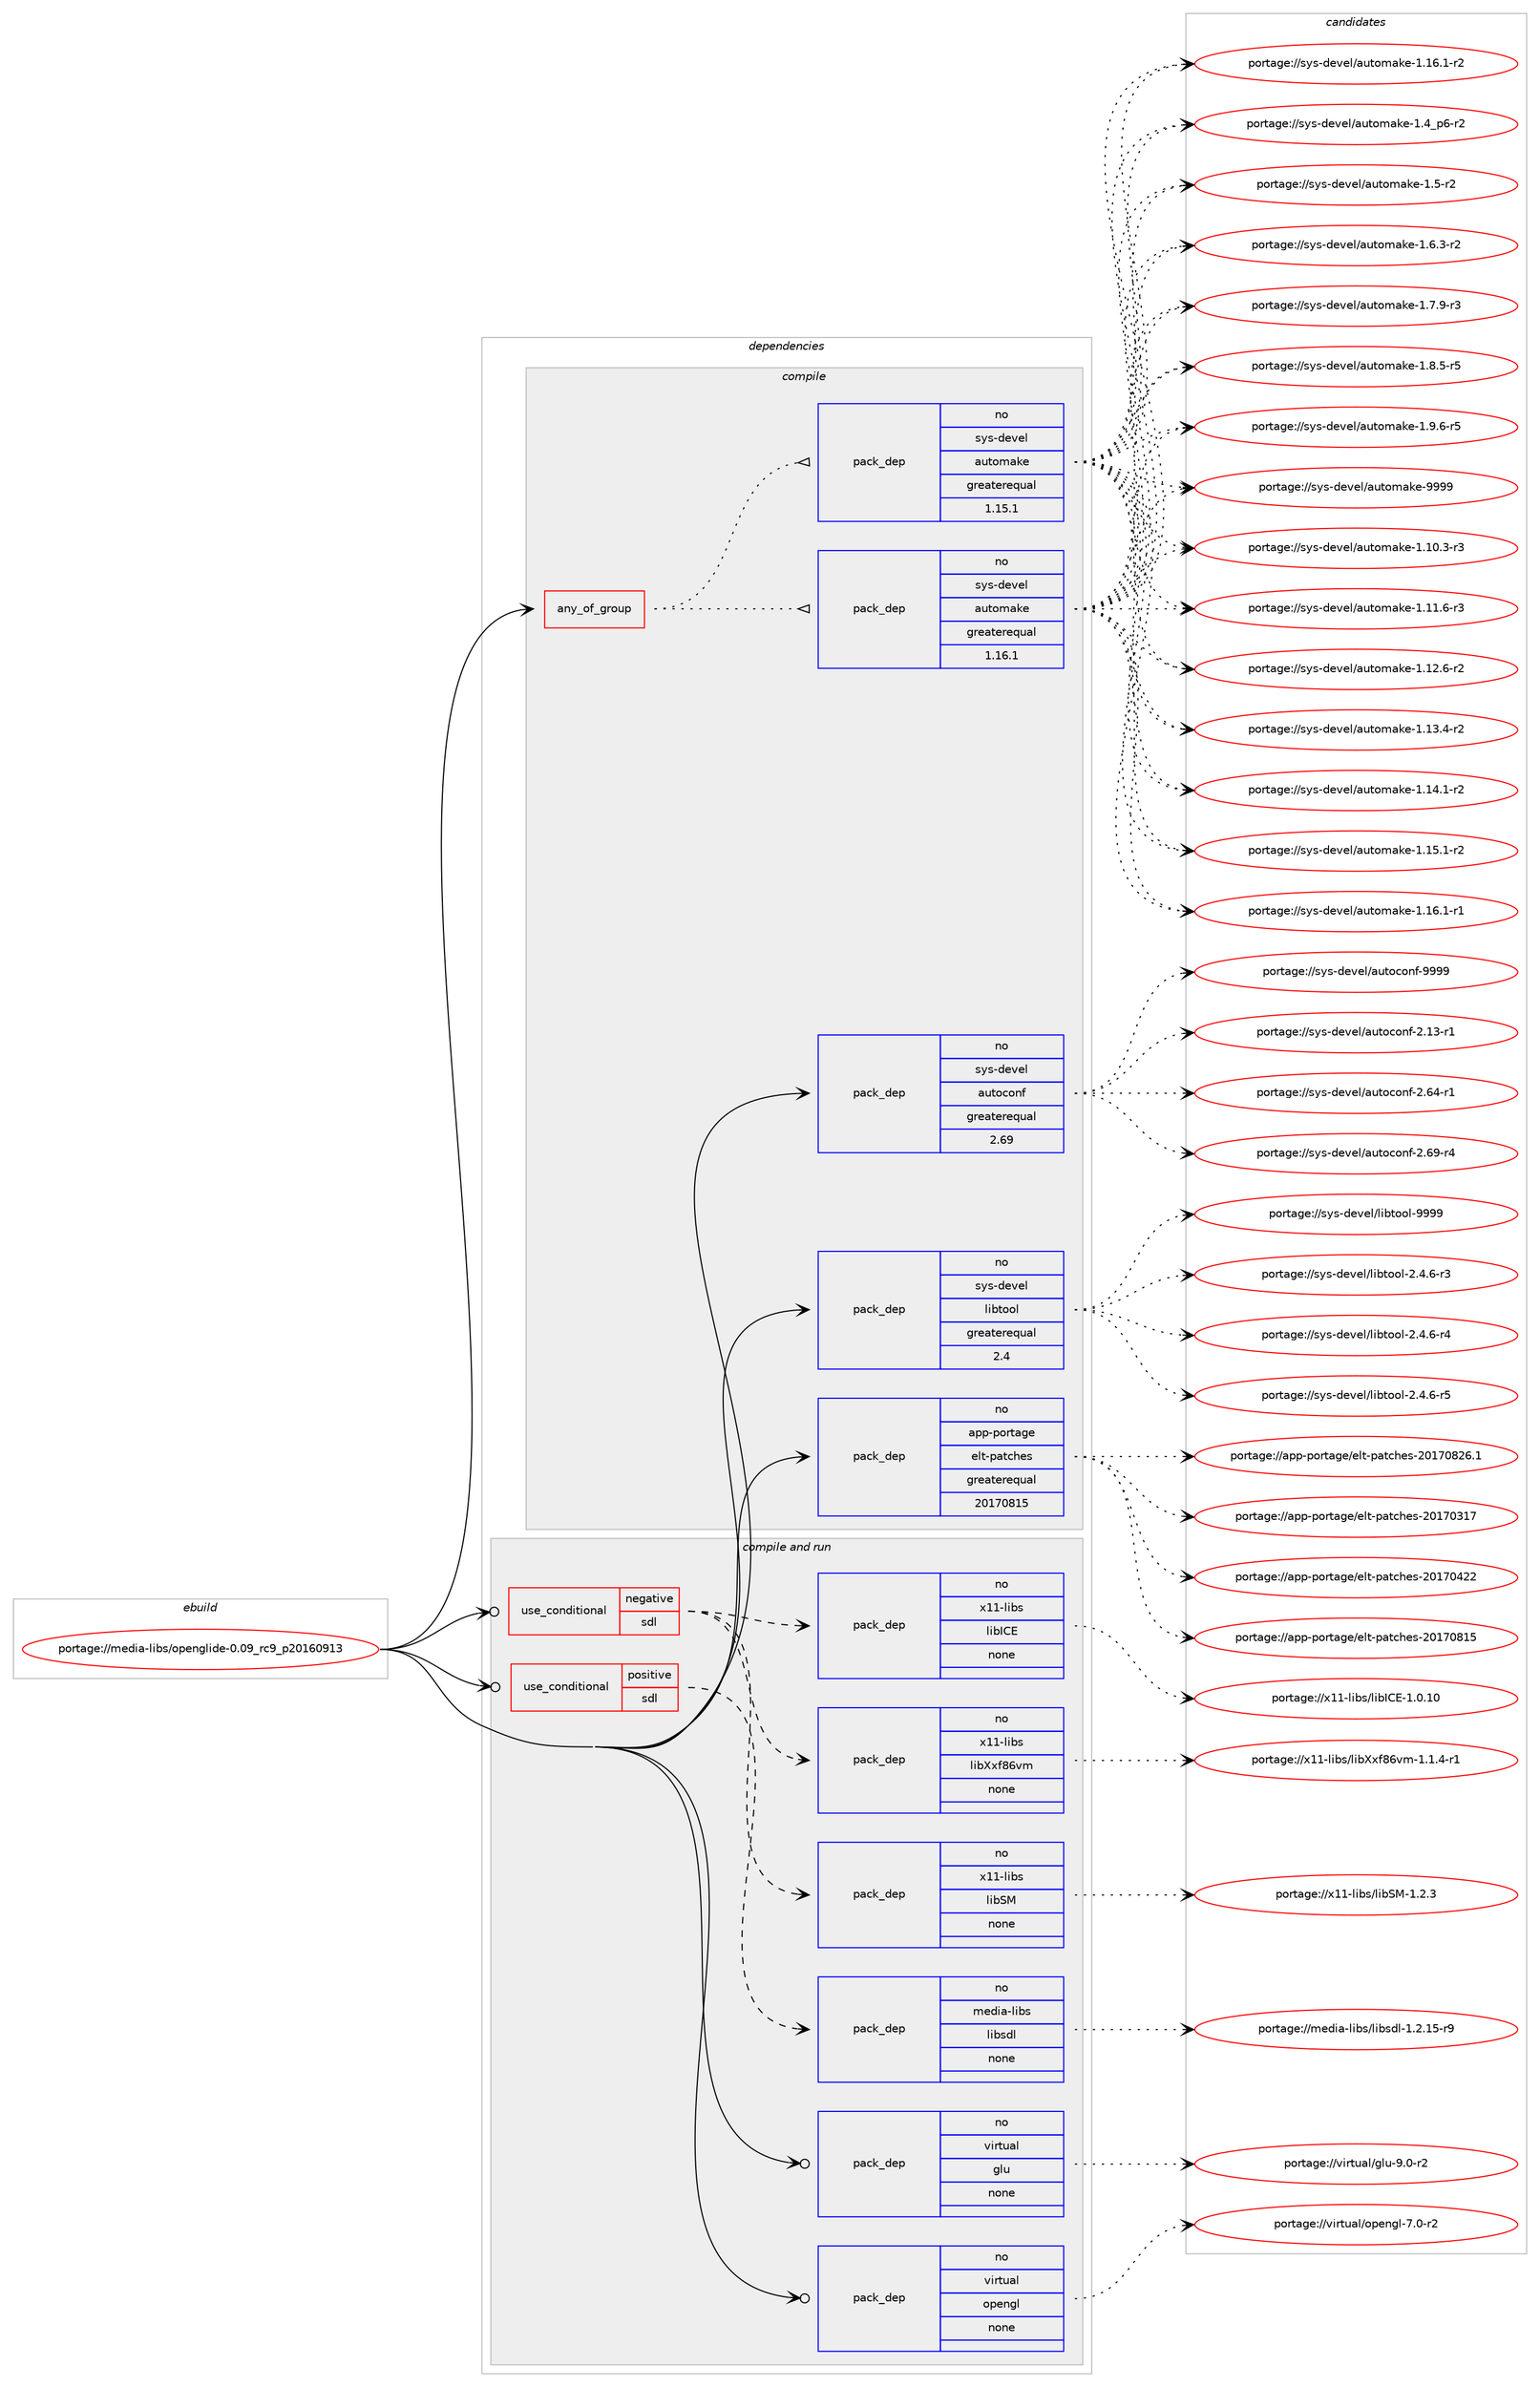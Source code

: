 digraph prolog {

# *************
# Graph options
# *************

newrank=true;
concentrate=true;
compound=true;
graph [rankdir=LR,fontname=Helvetica,fontsize=10,ranksep=1.5];#, ranksep=2.5, nodesep=0.2];
edge  [arrowhead=vee];
node  [fontname=Helvetica,fontsize=10];

# **********
# The ebuild
# **********

subgraph cluster_leftcol {
color=gray;
rank=same;
label=<<i>ebuild</i>>;
id [label="portage://media-libs/openglide-0.09_rc9_p20160913", color=red, width=4, href="../media-libs/openglide-0.09_rc9_p20160913.svg"];
}

# ****************
# The dependencies
# ****************

subgraph cluster_midcol {
color=gray;
label=<<i>dependencies</i>>;
subgraph cluster_compile {
fillcolor="#eeeeee";
style=filled;
label=<<i>compile</i>>;
subgraph any5171 {
dependency323541 [label=<<TABLE BORDER="0" CELLBORDER="1" CELLSPACING="0" CELLPADDING="4"><TR><TD CELLPADDING="10">any_of_group</TD></TR></TABLE>>, shape=none, color=red];subgraph pack237312 {
dependency323542 [label=<<TABLE BORDER="0" CELLBORDER="1" CELLSPACING="0" CELLPADDING="4" WIDTH="220"><TR><TD ROWSPAN="6" CELLPADDING="30">pack_dep</TD></TR><TR><TD WIDTH="110">no</TD></TR><TR><TD>sys-devel</TD></TR><TR><TD>automake</TD></TR><TR><TD>greaterequal</TD></TR><TR><TD>1.16.1</TD></TR></TABLE>>, shape=none, color=blue];
}
dependency323541:e -> dependency323542:w [weight=20,style="dotted",arrowhead="oinv"];
subgraph pack237313 {
dependency323543 [label=<<TABLE BORDER="0" CELLBORDER="1" CELLSPACING="0" CELLPADDING="4" WIDTH="220"><TR><TD ROWSPAN="6" CELLPADDING="30">pack_dep</TD></TR><TR><TD WIDTH="110">no</TD></TR><TR><TD>sys-devel</TD></TR><TR><TD>automake</TD></TR><TR><TD>greaterequal</TD></TR><TR><TD>1.15.1</TD></TR></TABLE>>, shape=none, color=blue];
}
dependency323541:e -> dependency323543:w [weight=20,style="dotted",arrowhead="oinv"];
}
id:e -> dependency323541:w [weight=20,style="solid",arrowhead="vee"];
subgraph pack237314 {
dependency323544 [label=<<TABLE BORDER="0" CELLBORDER="1" CELLSPACING="0" CELLPADDING="4" WIDTH="220"><TR><TD ROWSPAN="6" CELLPADDING="30">pack_dep</TD></TR><TR><TD WIDTH="110">no</TD></TR><TR><TD>app-portage</TD></TR><TR><TD>elt-patches</TD></TR><TR><TD>greaterequal</TD></TR><TR><TD>20170815</TD></TR></TABLE>>, shape=none, color=blue];
}
id:e -> dependency323544:w [weight=20,style="solid",arrowhead="vee"];
subgraph pack237315 {
dependency323545 [label=<<TABLE BORDER="0" CELLBORDER="1" CELLSPACING="0" CELLPADDING="4" WIDTH="220"><TR><TD ROWSPAN="6" CELLPADDING="30">pack_dep</TD></TR><TR><TD WIDTH="110">no</TD></TR><TR><TD>sys-devel</TD></TR><TR><TD>autoconf</TD></TR><TR><TD>greaterequal</TD></TR><TR><TD>2.69</TD></TR></TABLE>>, shape=none, color=blue];
}
id:e -> dependency323545:w [weight=20,style="solid",arrowhead="vee"];
subgraph pack237316 {
dependency323546 [label=<<TABLE BORDER="0" CELLBORDER="1" CELLSPACING="0" CELLPADDING="4" WIDTH="220"><TR><TD ROWSPAN="6" CELLPADDING="30">pack_dep</TD></TR><TR><TD WIDTH="110">no</TD></TR><TR><TD>sys-devel</TD></TR><TR><TD>libtool</TD></TR><TR><TD>greaterequal</TD></TR><TR><TD>2.4</TD></TR></TABLE>>, shape=none, color=blue];
}
id:e -> dependency323546:w [weight=20,style="solid",arrowhead="vee"];
}
subgraph cluster_compileandrun {
fillcolor="#eeeeee";
style=filled;
label=<<i>compile and run</i>>;
subgraph cond80927 {
dependency323547 [label=<<TABLE BORDER="0" CELLBORDER="1" CELLSPACING="0" CELLPADDING="4"><TR><TD ROWSPAN="3" CELLPADDING="10">use_conditional</TD></TR><TR><TD>negative</TD></TR><TR><TD>sdl</TD></TR></TABLE>>, shape=none, color=red];
subgraph pack237317 {
dependency323548 [label=<<TABLE BORDER="0" CELLBORDER="1" CELLSPACING="0" CELLPADDING="4" WIDTH="220"><TR><TD ROWSPAN="6" CELLPADDING="30">pack_dep</TD></TR><TR><TD WIDTH="110">no</TD></TR><TR><TD>x11-libs</TD></TR><TR><TD>libICE</TD></TR><TR><TD>none</TD></TR><TR><TD></TD></TR></TABLE>>, shape=none, color=blue];
}
dependency323547:e -> dependency323548:w [weight=20,style="dashed",arrowhead="vee"];
subgraph pack237318 {
dependency323549 [label=<<TABLE BORDER="0" CELLBORDER="1" CELLSPACING="0" CELLPADDING="4" WIDTH="220"><TR><TD ROWSPAN="6" CELLPADDING="30">pack_dep</TD></TR><TR><TD WIDTH="110">no</TD></TR><TR><TD>x11-libs</TD></TR><TR><TD>libSM</TD></TR><TR><TD>none</TD></TR><TR><TD></TD></TR></TABLE>>, shape=none, color=blue];
}
dependency323547:e -> dependency323549:w [weight=20,style="dashed",arrowhead="vee"];
subgraph pack237319 {
dependency323550 [label=<<TABLE BORDER="0" CELLBORDER="1" CELLSPACING="0" CELLPADDING="4" WIDTH="220"><TR><TD ROWSPAN="6" CELLPADDING="30">pack_dep</TD></TR><TR><TD WIDTH="110">no</TD></TR><TR><TD>x11-libs</TD></TR><TR><TD>libXxf86vm</TD></TR><TR><TD>none</TD></TR><TR><TD></TD></TR></TABLE>>, shape=none, color=blue];
}
dependency323547:e -> dependency323550:w [weight=20,style="dashed",arrowhead="vee"];
}
id:e -> dependency323547:w [weight=20,style="solid",arrowhead="odotvee"];
subgraph cond80928 {
dependency323551 [label=<<TABLE BORDER="0" CELLBORDER="1" CELLSPACING="0" CELLPADDING="4"><TR><TD ROWSPAN="3" CELLPADDING="10">use_conditional</TD></TR><TR><TD>positive</TD></TR><TR><TD>sdl</TD></TR></TABLE>>, shape=none, color=red];
subgraph pack237320 {
dependency323552 [label=<<TABLE BORDER="0" CELLBORDER="1" CELLSPACING="0" CELLPADDING="4" WIDTH="220"><TR><TD ROWSPAN="6" CELLPADDING="30">pack_dep</TD></TR><TR><TD WIDTH="110">no</TD></TR><TR><TD>media-libs</TD></TR><TR><TD>libsdl</TD></TR><TR><TD>none</TD></TR><TR><TD></TD></TR></TABLE>>, shape=none, color=blue];
}
dependency323551:e -> dependency323552:w [weight=20,style="dashed",arrowhead="vee"];
}
id:e -> dependency323551:w [weight=20,style="solid",arrowhead="odotvee"];
subgraph pack237321 {
dependency323553 [label=<<TABLE BORDER="0" CELLBORDER="1" CELLSPACING="0" CELLPADDING="4" WIDTH="220"><TR><TD ROWSPAN="6" CELLPADDING="30">pack_dep</TD></TR><TR><TD WIDTH="110">no</TD></TR><TR><TD>virtual</TD></TR><TR><TD>glu</TD></TR><TR><TD>none</TD></TR><TR><TD></TD></TR></TABLE>>, shape=none, color=blue];
}
id:e -> dependency323553:w [weight=20,style="solid",arrowhead="odotvee"];
subgraph pack237322 {
dependency323554 [label=<<TABLE BORDER="0" CELLBORDER="1" CELLSPACING="0" CELLPADDING="4" WIDTH="220"><TR><TD ROWSPAN="6" CELLPADDING="30">pack_dep</TD></TR><TR><TD WIDTH="110">no</TD></TR><TR><TD>virtual</TD></TR><TR><TD>opengl</TD></TR><TR><TD>none</TD></TR><TR><TD></TD></TR></TABLE>>, shape=none, color=blue];
}
id:e -> dependency323554:w [weight=20,style="solid",arrowhead="odotvee"];
}
subgraph cluster_run {
fillcolor="#eeeeee";
style=filled;
label=<<i>run</i>>;
}
}

# **************
# The candidates
# **************

subgraph cluster_choices {
rank=same;
color=gray;
label=<<i>candidates</i>>;

subgraph choice237312 {
color=black;
nodesep=1;
choiceportage11512111545100101118101108479711711611110997107101454946494846514511451 [label="portage://sys-devel/automake-1.10.3-r3", color=red, width=4,href="../sys-devel/automake-1.10.3-r3.svg"];
choiceportage11512111545100101118101108479711711611110997107101454946494946544511451 [label="portage://sys-devel/automake-1.11.6-r3", color=red, width=4,href="../sys-devel/automake-1.11.6-r3.svg"];
choiceportage11512111545100101118101108479711711611110997107101454946495046544511450 [label="portage://sys-devel/automake-1.12.6-r2", color=red, width=4,href="../sys-devel/automake-1.12.6-r2.svg"];
choiceportage11512111545100101118101108479711711611110997107101454946495146524511450 [label="portage://sys-devel/automake-1.13.4-r2", color=red, width=4,href="../sys-devel/automake-1.13.4-r2.svg"];
choiceportage11512111545100101118101108479711711611110997107101454946495246494511450 [label="portage://sys-devel/automake-1.14.1-r2", color=red, width=4,href="../sys-devel/automake-1.14.1-r2.svg"];
choiceportage11512111545100101118101108479711711611110997107101454946495346494511450 [label="portage://sys-devel/automake-1.15.1-r2", color=red, width=4,href="../sys-devel/automake-1.15.1-r2.svg"];
choiceportage11512111545100101118101108479711711611110997107101454946495446494511449 [label="portage://sys-devel/automake-1.16.1-r1", color=red, width=4,href="../sys-devel/automake-1.16.1-r1.svg"];
choiceportage11512111545100101118101108479711711611110997107101454946495446494511450 [label="portage://sys-devel/automake-1.16.1-r2", color=red, width=4,href="../sys-devel/automake-1.16.1-r2.svg"];
choiceportage115121115451001011181011084797117116111109971071014549465295112544511450 [label="portage://sys-devel/automake-1.4_p6-r2", color=red, width=4,href="../sys-devel/automake-1.4_p6-r2.svg"];
choiceportage11512111545100101118101108479711711611110997107101454946534511450 [label="portage://sys-devel/automake-1.5-r2", color=red, width=4,href="../sys-devel/automake-1.5-r2.svg"];
choiceportage115121115451001011181011084797117116111109971071014549465446514511450 [label="portage://sys-devel/automake-1.6.3-r2", color=red, width=4,href="../sys-devel/automake-1.6.3-r2.svg"];
choiceportage115121115451001011181011084797117116111109971071014549465546574511451 [label="portage://sys-devel/automake-1.7.9-r3", color=red, width=4,href="../sys-devel/automake-1.7.9-r3.svg"];
choiceportage115121115451001011181011084797117116111109971071014549465646534511453 [label="portage://sys-devel/automake-1.8.5-r5", color=red, width=4,href="../sys-devel/automake-1.8.5-r5.svg"];
choiceportage115121115451001011181011084797117116111109971071014549465746544511453 [label="portage://sys-devel/automake-1.9.6-r5", color=red, width=4,href="../sys-devel/automake-1.9.6-r5.svg"];
choiceportage115121115451001011181011084797117116111109971071014557575757 [label="portage://sys-devel/automake-9999", color=red, width=4,href="../sys-devel/automake-9999.svg"];
dependency323542:e -> choiceportage11512111545100101118101108479711711611110997107101454946494846514511451:w [style=dotted,weight="100"];
dependency323542:e -> choiceportage11512111545100101118101108479711711611110997107101454946494946544511451:w [style=dotted,weight="100"];
dependency323542:e -> choiceportage11512111545100101118101108479711711611110997107101454946495046544511450:w [style=dotted,weight="100"];
dependency323542:e -> choiceportage11512111545100101118101108479711711611110997107101454946495146524511450:w [style=dotted,weight="100"];
dependency323542:e -> choiceportage11512111545100101118101108479711711611110997107101454946495246494511450:w [style=dotted,weight="100"];
dependency323542:e -> choiceportage11512111545100101118101108479711711611110997107101454946495346494511450:w [style=dotted,weight="100"];
dependency323542:e -> choiceportage11512111545100101118101108479711711611110997107101454946495446494511449:w [style=dotted,weight="100"];
dependency323542:e -> choiceportage11512111545100101118101108479711711611110997107101454946495446494511450:w [style=dotted,weight="100"];
dependency323542:e -> choiceportage115121115451001011181011084797117116111109971071014549465295112544511450:w [style=dotted,weight="100"];
dependency323542:e -> choiceportage11512111545100101118101108479711711611110997107101454946534511450:w [style=dotted,weight="100"];
dependency323542:e -> choiceportage115121115451001011181011084797117116111109971071014549465446514511450:w [style=dotted,weight="100"];
dependency323542:e -> choiceportage115121115451001011181011084797117116111109971071014549465546574511451:w [style=dotted,weight="100"];
dependency323542:e -> choiceportage115121115451001011181011084797117116111109971071014549465646534511453:w [style=dotted,weight="100"];
dependency323542:e -> choiceportage115121115451001011181011084797117116111109971071014549465746544511453:w [style=dotted,weight="100"];
dependency323542:e -> choiceportage115121115451001011181011084797117116111109971071014557575757:w [style=dotted,weight="100"];
}
subgraph choice237313 {
color=black;
nodesep=1;
choiceportage11512111545100101118101108479711711611110997107101454946494846514511451 [label="portage://sys-devel/automake-1.10.3-r3", color=red, width=4,href="../sys-devel/automake-1.10.3-r3.svg"];
choiceportage11512111545100101118101108479711711611110997107101454946494946544511451 [label="portage://sys-devel/automake-1.11.6-r3", color=red, width=4,href="../sys-devel/automake-1.11.6-r3.svg"];
choiceportage11512111545100101118101108479711711611110997107101454946495046544511450 [label="portage://sys-devel/automake-1.12.6-r2", color=red, width=4,href="../sys-devel/automake-1.12.6-r2.svg"];
choiceportage11512111545100101118101108479711711611110997107101454946495146524511450 [label="portage://sys-devel/automake-1.13.4-r2", color=red, width=4,href="../sys-devel/automake-1.13.4-r2.svg"];
choiceportage11512111545100101118101108479711711611110997107101454946495246494511450 [label="portage://sys-devel/automake-1.14.1-r2", color=red, width=4,href="../sys-devel/automake-1.14.1-r2.svg"];
choiceportage11512111545100101118101108479711711611110997107101454946495346494511450 [label="portage://sys-devel/automake-1.15.1-r2", color=red, width=4,href="../sys-devel/automake-1.15.1-r2.svg"];
choiceportage11512111545100101118101108479711711611110997107101454946495446494511449 [label="portage://sys-devel/automake-1.16.1-r1", color=red, width=4,href="../sys-devel/automake-1.16.1-r1.svg"];
choiceportage11512111545100101118101108479711711611110997107101454946495446494511450 [label="portage://sys-devel/automake-1.16.1-r2", color=red, width=4,href="../sys-devel/automake-1.16.1-r2.svg"];
choiceportage115121115451001011181011084797117116111109971071014549465295112544511450 [label="portage://sys-devel/automake-1.4_p6-r2", color=red, width=4,href="../sys-devel/automake-1.4_p6-r2.svg"];
choiceportage11512111545100101118101108479711711611110997107101454946534511450 [label="portage://sys-devel/automake-1.5-r2", color=red, width=4,href="../sys-devel/automake-1.5-r2.svg"];
choiceportage115121115451001011181011084797117116111109971071014549465446514511450 [label="portage://sys-devel/automake-1.6.3-r2", color=red, width=4,href="../sys-devel/automake-1.6.3-r2.svg"];
choiceportage115121115451001011181011084797117116111109971071014549465546574511451 [label="portage://sys-devel/automake-1.7.9-r3", color=red, width=4,href="../sys-devel/automake-1.7.9-r3.svg"];
choiceportage115121115451001011181011084797117116111109971071014549465646534511453 [label="portage://sys-devel/automake-1.8.5-r5", color=red, width=4,href="../sys-devel/automake-1.8.5-r5.svg"];
choiceportage115121115451001011181011084797117116111109971071014549465746544511453 [label="portage://sys-devel/automake-1.9.6-r5", color=red, width=4,href="../sys-devel/automake-1.9.6-r5.svg"];
choiceportage115121115451001011181011084797117116111109971071014557575757 [label="portage://sys-devel/automake-9999", color=red, width=4,href="../sys-devel/automake-9999.svg"];
dependency323543:e -> choiceportage11512111545100101118101108479711711611110997107101454946494846514511451:w [style=dotted,weight="100"];
dependency323543:e -> choiceportage11512111545100101118101108479711711611110997107101454946494946544511451:w [style=dotted,weight="100"];
dependency323543:e -> choiceportage11512111545100101118101108479711711611110997107101454946495046544511450:w [style=dotted,weight="100"];
dependency323543:e -> choiceportage11512111545100101118101108479711711611110997107101454946495146524511450:w [style=dotted,weight="100"];
dependency323543:e -> choiceportage11512111545100101118101108479711711611110997107101454946495246494511450:w [style=dotted,weight="100"];
dependency323543:e -> choiceportage11512111545100101118101108479711711611110997107101454946495346494511450:w [style=dotted,weight="100"];
dependency323543:e -> choiceportage11512111545100101118101108479711711611110997107101454946495446494511449:w [style=dotted,weight="100"];
dependency323543:e -> choiceportage11512111545100101118101108479711711611110997107101454946495446494511450:w [style=dotted,weight="100"];
dependency323543:e -> choiceportage115121115451001011181011084797117116111109971071014549465295112544511450:w [style=dotted,weight="100"];
dependency323543:e -> choiceportage11512111545100101118101108479711711611110997107101454946534511450:w [style=dotted,weight="100"];
dependency323543:e -> choiceportage115121115451001011181011084797117116111109971071014549465446514511450:w [style=dotted,weight="100"];
dependency323543:e -> choiceportage115121115451001011181011084797117116111109971071014549465546574511451:w [style=dotted,weight="100"];
dependency323543:e -> choiceportage115121115451001011181011084797117116111109971071014549465646534511453:w [style=dotted,weight="100"];
dependency323543:e -> choiceportage115121115451001011181011084797117116111109971071014549465746544511453:w [style=dotted,weight="100"];
dependency323543:e -> choiceportage115121115451001011181011084797117116111109971071014557575757:w [style=dotted,weight="100"];
}
subgraph choice237314 {
color=black;
nodesep=1;
choiceportage97112112451121111141169710310147101108116451129711699104101115455048495548514955 [label="portage://app-portage/elt-patches-20170317", color=red, width=4,href="../app-portage/elt-patches-20170317.svg"];
choiceportage97112112451121111141169710310147101108116451129711699104101115455048495548525050 [label="portage://app-portage/elt-patches-20170422", color=red, width=4,href="../app-portage/elt-patches-20170422.svg"];
choiceportage97112112451121111141169710310147101108116451129711699104101115455048495548564953 [label="portage://app-portage/elt-patches-20170815", color=red, width=4,href="../app-portage/elt-patches-20170815.svg"];
choiceportage971121124511211111411697103101471011081164511297116991041011154550484955485650544649 [label="portage://app-portage/elt-patches-20170826.1", color=red, width=4,href="../app-portage/elt-patches-20170826.1.svg"];
dependency323544:e -> choiceportage97112112451121111141169710310147101108116451129711699104101115455048495548514955:w [style=dotted,weight="100"];
dependency323544:e -> choiceportage97112112451121111141169710310147101108116451129711699104101115455048495548525050:w [style=dotted,weight="100"];
dependency323544:e -> choiceportage97112112451121111141169710310147101108116451129711699104101115455048495548564953:w [style=dotted,weight="100"];
dependency323544:e -> choiceportage971121124511211111411697103101471011081164511297116991041011154550484955485650544649:w [style=dotted,weight="100"];
}
subgraph choice237315 {
color=black;
nodesep=1;
choiceportage1151211154510010111810110847971171161119911111010245504649514511449 [label="portage://sys-devel/autoconf-2.13-r1", color=red, width=4,href="../sys-devel/autoconf-2.13-r1.svg"];
choiceportage1151211154510010111810110847971171161119911111010245504654524511449 [label="portage://sys-devel/autoconf-2.64-r1", color=red, width=4,href="../sys-devel/autoconf-2.64-r1.svg"];
choiceportage1151211154510010111810110847971171161119911111010245504654574511452 [label="portage://sys-devel/autoconf-2.69-r4", color=red, width=4,href="../sys-devel/autoconf-2.69-r4.svg"];
choiceportage115121115451001011181011084797117116111991111101024557575757 [label="portage://sys-devel/autoconf-9999", color=red, width=4,href="../sys-devel/autoconf-9999.svg"];
dependency323545:e -> choiceportage1151211154510010111810110847971171161119911111010245504649514511449:w [style=dotted,weight="100"];
dependency323545:e -> choiceportage1151211154510010111810110847971171161119911111010245504654524511449:w [style=dotted,weight="100"];
dependency323545:e -> choiceportage1151211154510010111810110847971171161119911111010245504654574511452:w [style=dotted,weight="100"];
dependency323545:e -> choiceportage115121115451001011181011084797117116111991111101024557575757:w [style=dotted,weight="100"];
}
subgraph choice237316 {
color=black;
nodesep=1;
choiceportage1151211154510010111810110847108105981161111111084550465246544511451 [label="portage://sys-devel/libtool-2.4.6-r3", color=red, width=4,href="../sys-devel/libtool-2.4.6-r3.svg"];
choiceportage1151211154510010111810110847108105981161111111084550465246544511452 [label="portage://sys-devel/libtool-2.4.6-r4", color=red, width=4,href="../sys-devel/libtool-2.4.6-r4.svg"];
choiceportage1151211154510010111810110847108105981161111111084550465246544511453 [label="portage://sys-devel/libtool-2.4.6-r5", color=red, width=4,href="../sys-devel/libtool-2.4.6-r5.svg"];
choiceportage1151211154510010111810110847108105981161111111084557575757 [label="portage://sys-devel/libtool-9999", color=red, width=4,href="../sys-devel/libtool-9999.svg"];
dependency323546:e -> choiceportage1151211154510010111810110847108105981161111111084550465246544511451:w [style=dotted,weight="100"];
dependency323546:e -> choiceportage1151211154510010111810110847108105981161111111084550465246544511452:w [style=dotted,weight="100"];
dependency323546:e -> choiceportage1151211154510010111810110847108105981161111111084550465246544511453:w [style=dotted,weight="100"];
dependency323546:e -> choiceportage1151211154510010111810110847108105981161111111084557575757:w [style=dotted,weight="100"];
}
subgraph choice237317 {
color=black;
nodesep=1;
choiceportage12049494510810598115471081059873676945494648464948 [label="portage://x11-libs/libICE-1.0.10", color=red, width=4,href="../x11-libs/libICE-1.0.10.svg"];
dependency323548:e -> choiceportage12049494510810598115471081059873676945494648464948:w [style=dotted,weight="100"];
}
subgraph choice237318 {
color=black;
nodesep=1;
choiceportage1204949451081059811547108105988377454946504651 [label="portage://x11-libs/libSM-1.2.3", color=red, width=4,href="../x11-libs/libSM-1.2.3.svg"];
dependency323549:e -> choiceportage1204949451081059811547108105988377454946504651:w [style=dotted,weight="100"];
}
subgraph choice237319 {
color=black;
nodesep=1;
choiceportage1204949451081059811547108105988812010256541181094549464946524511449 [label="portage://x11-libs/libXxf86vm-1.1.4-r1", color=red, width=4,href="../x11-libs/libXxf86vm-1.1.4-r1.svg"];
dependency323550:e -> choiceportage1204949451081059811547108105988812010256541181094549464946524511449:w [style=dotted,weight="100"];
}
subgraph choice237320 {
color=black;
nodesep=1;
choiceportage1091011001059745108105981154710810598115100108454946504649534511457 [label="portage://media-libs/libsdl-1.2.15-r9", color=red, width=4,href="../media-libs/libsdl-1.2.15-r9.svg"];
dependency323552:e -> choiceportage1091011001059745108105981154710810598115100108454946504649534511457:w [style=dotted,weight="100"];
}
subgraph choice237321 {
color=black;
nodesep=1;
choiceportage1181051141161179710847103108117455746484511450 [label="portage://virtual/glu-9.0-r2", color=red, width=4,href="../virtual/glu-9.0-r2.svg"];
dependency323553:e -> choiceportage1181051141161179710847103108117455746484511450:w [style=dotted,weight="100"];
}
subgraph choice237322 {
color=black;
nodesep=1;
choiceportage1181051141161179710847111112101110103108455546484511450 [label="portage://virtual/opengl-7.0-r2", color=red, width=4,href="../virtual/opengl-7.0-r2.svg"];
dependency323554:e -> choiceportage1181051141161179710847111112101110103108455546484511450:w [style=dotted,weight="100"];
}
}

}
